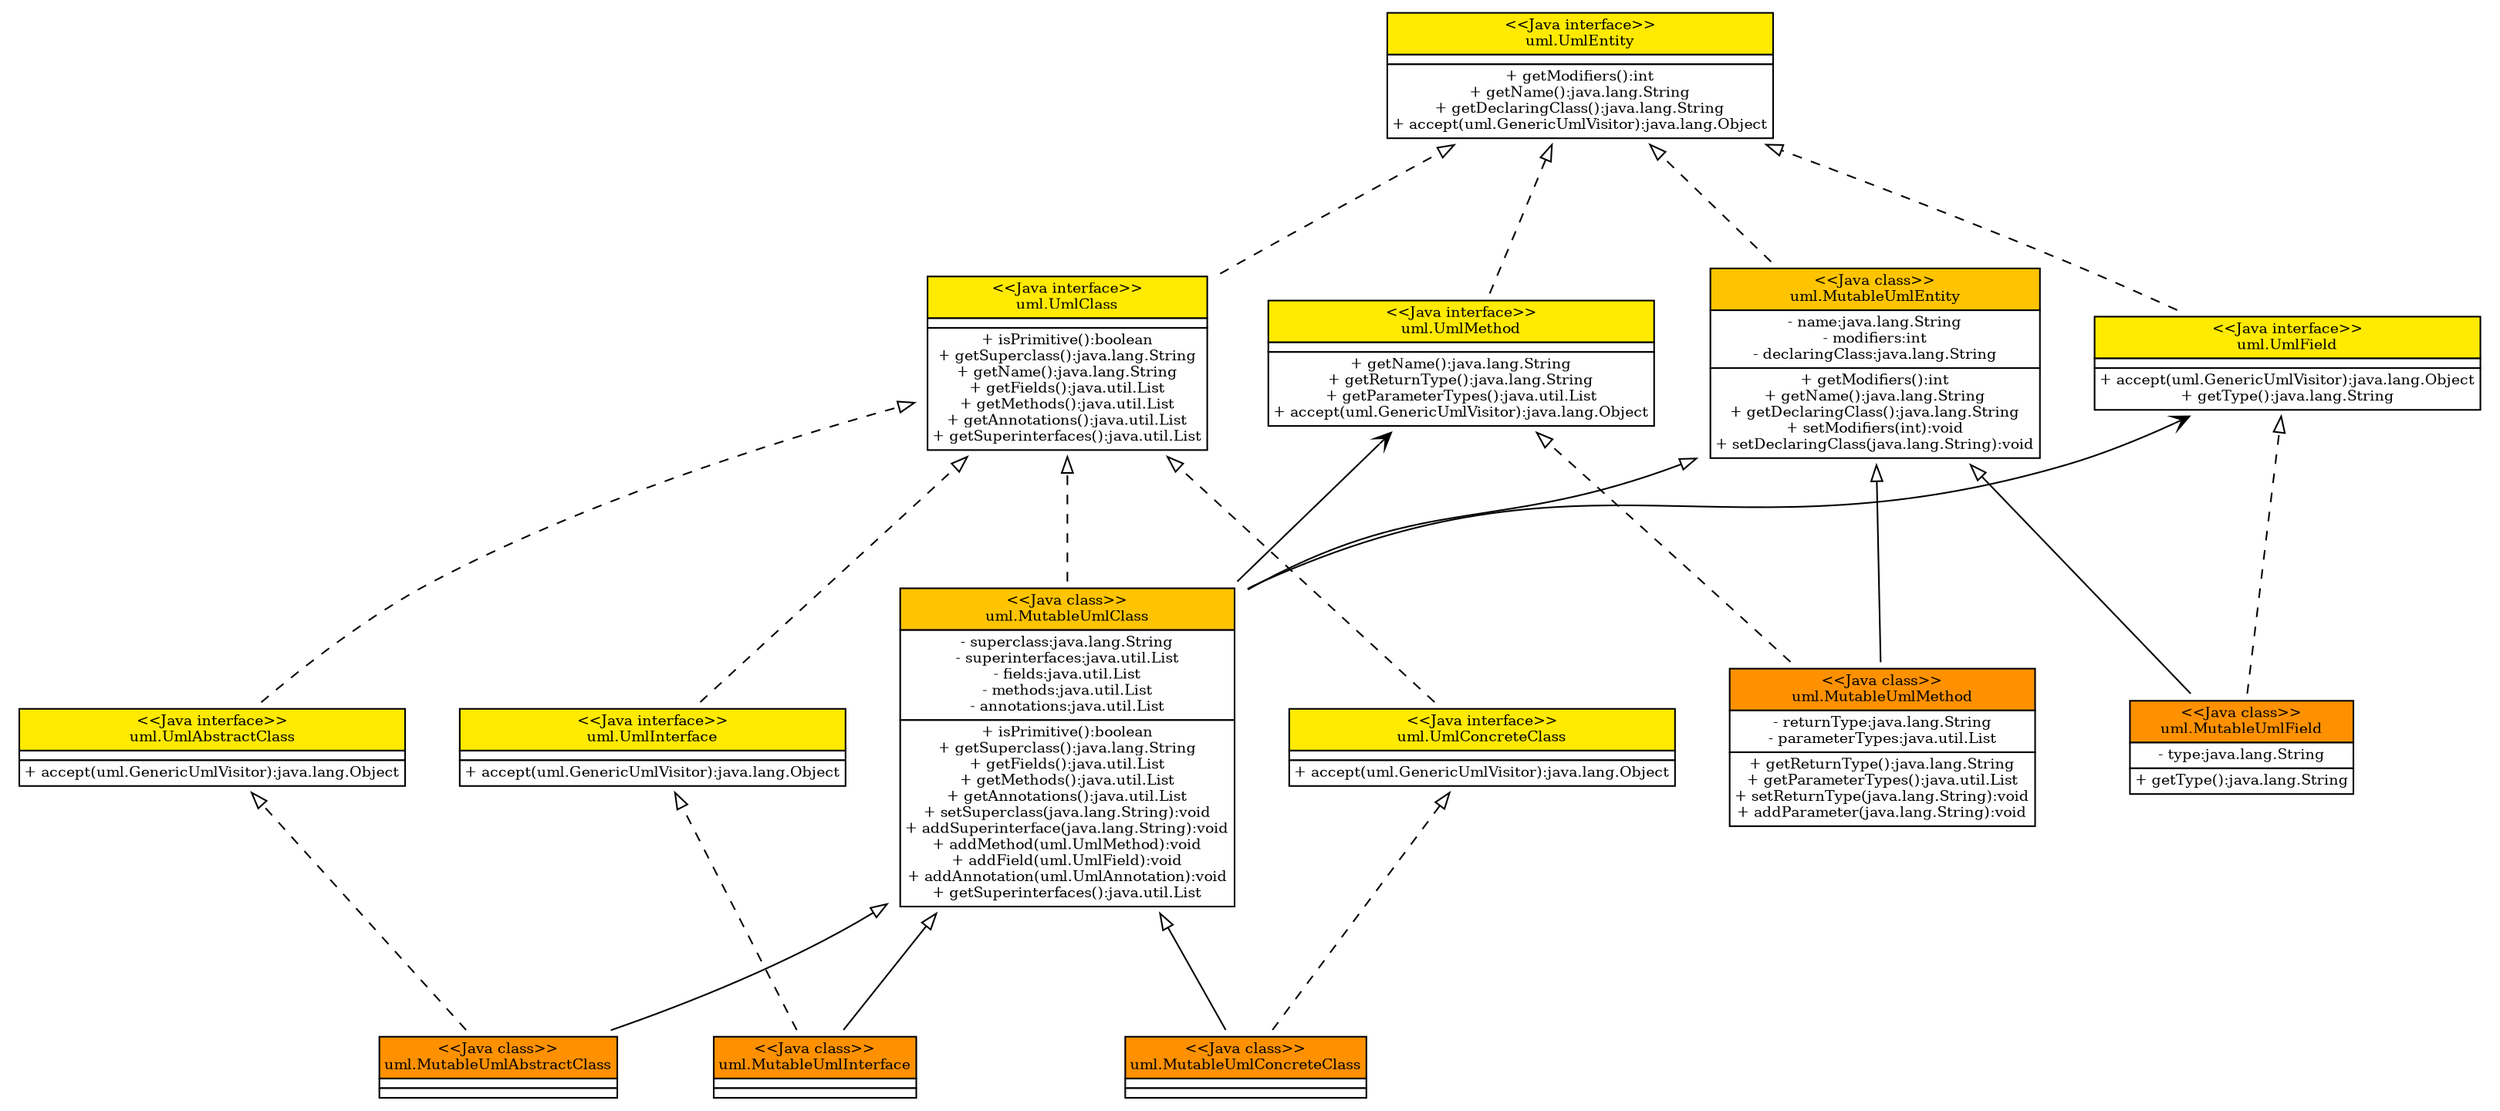 digraph unnamed {

  graph [
    rankdir = "BT";

  ];

  "uml.UmlEntity" [
    fontsize = "9";
    label = <<table  border='0'  cellborder='1'  cellspacing='0'>
<tr><td  bgcolor='#FFEA00'>
&lt;&lt;Java interface&gt;&gt;<br/>
uml.UmlEntity<br/>

</td>
</tr>
<tr><td  bgcolor='#FFFFFF'>

</td>
</tr>
<tr><td  bgcolor='#FFFFFF'>
+ getModifiers():int<br/>+ getName():java.lang.String<br/>+ getDeclaringClass():java.lang.String<br/>+ accept(uml.GenericUmlVisitor):java.lang.Object<br/>
</td>
</tr>
</table>
>;
    shape = "plaintext";

  ];

  "uml.UmlClass" [
    fontsize = "9";
    label = <<table  border='0'  cellborder='1'  cellspacing='0'>
<tr><td  bgcolor='#FFEA00'>
&lt;&lt;Java interface&gt;&gt;<br/>
uml.UmlClass<br/>

</td>
</tr>
<tr><td  bgcolor='#FFFFFF'>

</td>
</tr>
<tr><td  bgcolor='#FFFFFF'>
+ isPrimitive():boolean<br/>+ getSuperclass():java.lang.String<br/>+ getName():java.lang.String<br/>+ getFields():java.util.List<br/>+ getMethods():java.util.List<br/>+ getAnnotations():java.util.List<br/>+ getSuperinterfaces():java.util.List<br/>
</td>
</tr>
</table>
>;
    shape = "plaintext";

  ];

  "uml.UmlInterface" [
    fontsize = "9";
    label = <<table  border='0'  cellborder='1'  cellspacing='0'>
<tr><td  bgcolor='#FFEA00'>
&lt;&lt;Java interface&gt;&gt;<br/>
uml.UmlInterface<br/>

</td>
</tr>
<tr><td  bgcolor='#FFFFFF'>

</td>
</tr>
<tr><td  bgcolor='#FFFFFF'>
+ accept(uml.GenericUmlVisitor):java.lang.Object<br/>
</td>
</tr>
</table>
>;
    shape = "plaintext";

  ];

  "uml.UmlAbstractClass" [
    fontsize = "9";
    label = <<table  border='0'  cellborder='1'  cellspacing='0'>
<tr><td  bgcolor='#FFEA00'>
&lt;&lt;Java interface&gt;&gt;<br/>
uml.UmlAbstractClass<br/>

</td>
</tr>
<tr><td  bgcolor='#FFFFFF'>

</td>
</tr>
<tr><td  bgcolor='#FFFFFF'>
+ accept(uml.GenericUmlVisitor):java.lang.Object<br/>
</td>
</tr>
</table>
>;
    shape = "plaintext";

  ];

  "uml.UmlConcreteClass" [
    fontsize = "9";
    label = <<table  border='0'  cellborder='1'  cellspacing='0'>
<tr><td  bgcolor='#FFEA00'>
&lt;&lt;Java interface&gt;&gt;<br/>
uml.UmlConcreteClass<br/>

</td>
</tr>
<tr><td  bgcolor='#FFFFFF'>

</td>
</tr>
<tr><td  bgcolor='#FFFFFF'>
+ accept(uml.GenericUmlVisitor):java.lang.Object<br/>
</td>
</tr>
</table>
>;
    shape = "plaintext";

  ];

  "uml.UmlField" [
    fontsize = "9";
    label = <<table  border='0'  cellborder='1'  cellspacing='0'>
<tr><td  bgcolor='#FFEA00'>
&lt;&lt;Java interface&gt;&gt;<br/>
uml.UmlField<br/>

</td>
</tr>
<tr><td  bgcolor='#FFFFFF'>

</td>
</tr>
<tr><td  bgcolor='#FFFFFF'>
+ accept(uml.GenericUmlVisitor):java.lang.Object<br/>+ getType():java.lang.String<br/>
</td>
</tr>
</table>
>;
    shape = "plaintext";

  ];

  "uml.UmlMethod" [
    fontsize = "9";
    label = <<table  border='0'  cellborder='1'  cellspacing='0'>
<tr><td  bgcolor='#FFEA00'>
&lt;&lt;Java interface&gt;&gt;<br/>
uml.UmlMethod<br/>

</td>
</tr>
<tr><td  bgcolor='#FFFFFF'>

</td>
</tr>
<tr><td  bgcolor='#FFFFFF'>
+ getName():java.lang.String<br/>+ getReturnType():java.lang.String<br/>+ getParameterTypes():java.util.List<br/>+ accept(uml.GenericUmlVisitor):java.lang.Object<br/>
</td>
</tr>
</table>
>;
    shape = "plaintext";

  ];

  "uml.MutableUmlAbstractClass" [
    fontsize = "9";
    label = <<table  border='0'  cellborder='1'  cellspacing='0'>
<tr><td  bgcolor='#FF9100'>
&lt;&lt;Java class&gt;&gt;<br/>
uml.MutableUmlAbstractClass<br/>

</td>
</tr>
<tr><td  bgcolor='#FFFFFF'>

</td>
</tr>
<tr><td  bgcolor='#FFFFFF'>

</td>
</tr>
</table>
>;
    shape = "plaintext";

  ];

  "uml.MutableUmlEntity" [
    fontsize = "9";
    label = <<table  border='0'  cellborder='1'  cellspacing='0'>
<tr><td  bgcolor='#FFC400'>
&lt;&lt;Java class&gt;&gt;<br/>
uml.MutableUmlEntity<br/>

</td>
</tr>
<tr><td  bgcolor='#FFFFFF'>
- name:java.lang.String<br/>- modifiers:int<br/>- declaringClass:java.lang.String<br/>
</td>
</tr>
<tr><td  bgcolor='#FFFFFF'>
+ getModifiers():int<br/>+ getName():java.lang.String<br/>+ getDeclaringClass():java.lang.String<br/>+ setModifiers(int):void<br/>+ setDeclaringClass(java.lang.String):void<br/>
</td>
</tr>
</table>
>;
    shape = "plaintext";

  ];

  "uml.MutableUmlMethod" [
    fontsize = "9";
    label = <<table  border='0'  cellborder='1'  cellspacing='0'>
<tr><td  bgcolor='#FF9100'>
&lt;&lt;Java class&gt;&gt;<br/>
uml.MutableUmlMethod<br/>

</td>
</tr>
<tr><td  bgcolor='#FFFFFF'>
- returnType:java.lang.String<br/>- parameterTypes:java.util.List<br/>
</td>
</tr>
<tr><td  bgcolor='#FFFFFF'>
+ getReturnType():java.lang.String<br/>+ getParameterTypes():java.util.List<br/>+ setReturnType(java.lang.String):void<br/>+ addParameter(java.lang.String):void<br/>
</td>
</tr>
</table>
>;
    shape = "plaintext";

  ];

  "uml.MutableUmlClass" [
    fontsize = "9";
    label = <<table  border='0'  cellborder='1'  cellspacing='0'>
<tr><td  bgcolor='#FFC400'>
&lt;&lt;Java class&gt;&gt;<br/>
uml.MutableUmlClass<br/>

</td>
</tr>
<tr><td  bgcolor='#FFFFFF'>
- superclass:java.lang.String<br/>- superinterfaces:java.util.List<br/>- fields:java.util.List<br/>- methods:java.util.List<br/>- annotations:java.util.List<br/>
</td>
</tr>
<tr><td  bgcolor='#FFFFFF'>
+ isPrimitive():boolean<br/>+ getSuperclass():java.lang.String<br/>+ getFields():java.util.List<br/>+ getMethods():java.util.List<br/>+ getAnnotations():java.util.List<br/>+ setSuperclass(java.lang.String):void<br/>+ addSuperinterface(java.lang.String):void<br/>+ addMethod(uml.UmlMethod):void<br/>+ addField(uml.UmlField):void<br/>+ addAnnotation(uml.UmlAnnotation):void<br/>+ getSuperinterfaces():java.util.List<br/>
</td>
</tr>
</table>
>;
    shape = "plaintext";

  ];

  "uml.MutableUmlField" [
    fontsize = "9";
    label = <<table  border='0'  cellborder='1'  cellspacing='0'>
<tr><td  bgcolor='#FF9100'>
&lt;&lt;Java class&gt;&gt;<br/>
uml.MutableUmlField<br/>

</td>
</tr>
<tr><td  bgcolor='#FFFFFF'>
- type:java.lang.String<br/>
</td>
</tr>
<tr><td  bgcolor='#FFFFFF'>
+ getType():java.lang.String<br/>
</td>
</tr>
</table>
>;
    shape = "plaintext";

  ];

  "uml.MutableUmlConcreteClass" [
    fontsize = "9";
    label = <<table  border='0'  cellborder='1'  cellspacing='0'>
<tr><td  bgcolor='#FF9100'>
&lt;&lt;Java class&gt;&gt;<br/>
uml.MutableUmlConcreteClass<br/>

</td>
</tr>
<tr><td  bgcolor='#FFFFFF'>

</td>
</tr>
<tr><td  bgcolor='#FFFFFF'>

</td>
</tr>
</table>
>;
    shape = "plaintext";

  ];

  "uml.MutableUmlInterface" [
    fontsize = "9";
    label = <<table  border='0'  cellborder='1'  cellspacing='0'>
<tr><td  bgcolor='#FF9100'>
&lt;&lt;Java class&gt;&gt;<br/>
uml.MutableUmlInterface<br/>

</td>
</tr>
<tr><td  bgcolor='#FFFFFF'>

</td>
</tr>
<tr><td  bgcolor='#FFFFFF'>

</td>
</tr>
</table>
>;
    shape = "plaintext";

  ];

  "uml.UmlClass" -> "uml.UmlEntity" [
    arrowhead = "empty";
    fontsize = "9";
    minlen = "2";
    style = "dashed";

  ];

  "uml.UmlInterface" -> "uml.UmlClass" [
    arrowhead = "empty";
    fontsize = "9";
    minlen = "2";
    style = "dashed";

  ];

  "uml.UmlAbstractClass" -> "uml.UmlClass" [
    arrowhead = "empty";
    fontsize = "9";
    minlen = "2";
    style = "dashed";

  ];

  "uml.UmlConcreteClass" -> "uml.UmlClass" [
    arrowhead = "empty";
    fontsize = "9";
    minlen = "2";
    style = "dashed";

  ];

  "uml.UmlField" -> "uml.UmlEntity" [
    arrowhead = "empty";
    fontsize = "9";
    minlen = "2";
    style = "dashed";

  ];

  "uml.UmlMethod" -> "uml.UmlEntity" [
    arrowhead = "empty";
    fontsize = "9";
    minlen = "2";
    style = "dashed";

  ];

  "uml.MutableUmlAbstractClass" -> "uml.MutableUmlClass" [
    arrowhead = "empty";
    fontsize = "9";
    minlen = "2";

  ];

  "uml.MutableUmlAbstractClass" -> "uml.UmlAbstractClass" [
    arrowhead = "empty";
    fontsize = "9";
    minlen = "2";
    style = "dashed";

  ];

  "uml.MutableUmlEntity" -> "uml.UmlEntity" [
    arrowhead = "empty";
    fontsize = "9";
    minlen = "2";
    style = "dashed";

  ];

  "uml.MutableUmlMethod" -> "uml.MutableUmlEntity" [
    arrowhead = "empty";
    fontsize = "9";
    minlen = "2";

  ];

  "uml.MutableUmlMethod" -> "uml.UmlMethod" [
    arrowhead = "empty";
    fontsize = "9";
    minlen = "2";
    style = "dashed";

  ];

  "uml.MutableUmlClass" -> "uml.MutableUmlEntity" [
    arrowhead = "empty";
    fontsize = "9";
    minlen = "2";

  ];

  "uml.MutableUmlClass" -> "uml.UmlClass" [
    arrowhead = "empty";
    fontsize = "9";
    minlen = "2";
    style = "dashed";

  ];

  "uml.MutableUmlClass" -> "uml.UmlMethod" [
    arrowhead = "vee";
    arrowtail = "empty";
    constraint = "false";
    fontsize = "9";
    minlen = "2";

  ];

  "uml.MutableUmlClass" -> "uml.UmlField" [
    arrowhead = "vee";
    arrowtail = "empty";
    constraint = "false";
    fontsize = "9";
    minlen = "2";

  ];

  "uml.MutableUmlField" -> "uml.MutableUmlEntity" [
    arrowhead = "empty";
    fontsize = "9";
    minlen = "2";

  ];

  "uml.MutableUmlField" -> "uml.UmlField" [
    arrowhead = "empty";
    fontsize = "9";
    minlen = "2";
    style = "dashed";

  ];

  "uml.MutableUmlConcreteClass" -> "uml.MutableUmlClass" [
    arrowhead = "empty";
    fontsize = "9";
    minlen = "2";

  ];

  "uml.MutableUmlConcreteClass" -> "uml.UmlConcreteClass" [
    arrowhead = "empty";
    fontsize = "9";
    minlen = "2";
    style = "dashed";

  ];

  "uml.MutableUmlInterface" -> "uml.MutableUmlClass" [
    arrowhead = "empty";
    fontsize = "9";
    minlen = "2";

  ];

  "uml.MutableUmlInterface" -> "uml.UmlInterface" [
    arrowhead = "empty";
    fontsize = "9";
    minlen = "2";
    style = "dashed";

  ];

}
